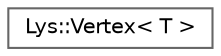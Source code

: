 digraph "Graphical Class Hierarchy"
{
 // LATEX_PDF_SIZE
  bgcolor="transparent";
  edge [fontname=Helvetica,fontsize=10,labelfontname=Helvetica,labelfontsize=10];
  node [fontname=Helvetica,fontsize=10,shape=box,height=0.2,width=0.4];
  rankdir="LR";
  Node0 [id="Node000000",label="Lys::Vertex\< T \>",height=0.2,width=0.4,color="grey40", fillcolor="white", style="filled",URL="$structLys_1_1Vertex.html",tooltip=" "];
}
